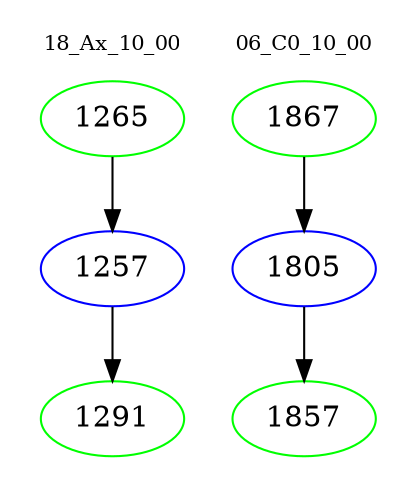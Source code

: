 digraph{
subgraph cluster_0 {
color = white
label = "18_Ax_10_00";
fontsize=10;
T0_1265 [label="1265", color="green"]
T0_1265 -> T0_1257 [color="black"]
T0_1257 [label="1257", color="blue"]
T0_1257 -> T0_1291 [color="black"]
T0_1291 [label="1291", color="green"]
}
subgraph cluster_1 {
color = white
label = "06_C0_10_00";
fontsize=10;
T1_1867 [label="1867", color="green"]
T1_1867 -> T1_1805 [color="black"]
T1_1805 [label="1805", color="blue"]
T1_1805 -> T1_1857 [color="black"]
T1_1857 [label="1857", color="green"]
}
}
